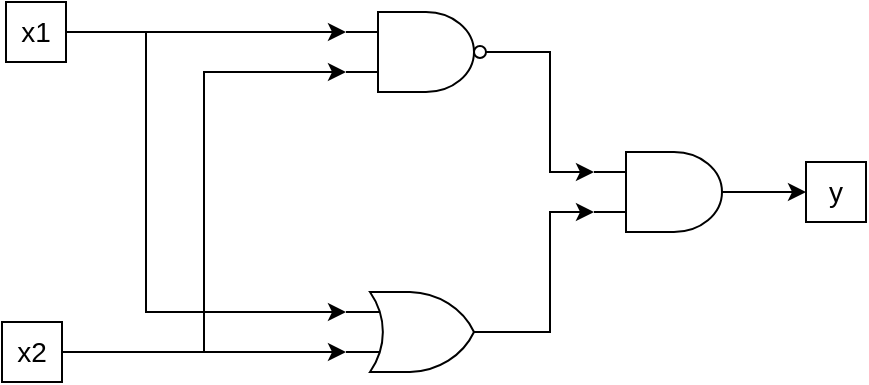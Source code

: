 <mxfile version="20.3.7" type="github">
  <diagram id="HH8r3CEraOF6iEEjJ4Em" name="第 1 页">
    <mxGraphModel dx="1152" dy="749" grid="1" gridSize="10" guides="1" tooltips="1" connect="1" arrows="1" fold="1" page="1" pageScale="1" pageWidth="827" pageHeight="1169" math="0" shadow="0">
      <root>
        <mxCell id="0" />
        <mxCell id="1" parent="0" />
        <mxCell id="O1sR3Q5Vgp4cIewbYRJh-6" style="edgeStyle=orthogonalEdgeStyle;rounded=0;orthogonalLoop=1;jettySize=auto;html=1;exitX=1;exitY=0.5;exitDx=0;exitDy=0;exitPerimeter=0;entryX=0;entryY=0.25;entryDx=0;entryDy=0;entryPerimeter=0;" edge="1" parent="1" source="O1sR3Q5Vgp4cIewbYRJh-2" target="O1sR3Q5Vgp4cIewbYRJh-4">
          <mxGeometry relative="1" as="geometry" />
        </mxCell>
        <mxCell id="O1sR3Q5Vgp4cIewbYRJh-2" value="" style="verticalLabelPosition=bottom;shadow=0;dashed=0;align=center;html=1;verticalAlign=top;shape=mxgraph.electrical.logic_gates.logic_gate;operation=and;negating=1;negSize=0.15;" vertex="1" parent="1">
          <mxGeometry x="440" y="220" width="80" height="40" as="geometry" />
        </mxCell>
        <mxCell id="O1sR3Q5Vgp4cIewbYRJh-9" style="edgeStyle=orthogonalEdgeStyle;rounded=0;orthogonalLoop=1;jettySize=auto;html=1;exitX=1;exitY=0.5;exitDx=0;exitDy=0;exitPerimeter=0;entryX=0;entryY=0.75;entryDx=0;entryDy=0;entryPerimeter=0;" edge="1" parent="1" source="O1sR3Q5Vgp4cIewbYRJh-3" target="O1sR3Q5Vgp4cIewbYRJh-4">
          <mxGeometry relative="1" as="geometry" />
        </mxCell>
        <mxCell id="O1sR3Q5Vgp4cIewbYRJh-3" value="" style="verticalLabelPosition=bottom;shadow=0;dashed=0;align=center;html=1;verticalAlign=top;shape=mxgraph.electrical.logic_gates.logic_gate;operation=or;" vertex="1" parent="1">
          <mxGeometry x="440" y="360" width="80" height="40" as="geometry" />
        </mxCell>
        <mxCell id="O1sR3Q5Vgp4cIewbYRJh-27" style="edgeStyle=orthogonalEdgeStyle;rounded=0;orthogonalLoop=1;jettySize=auto;html=1;exitX=1;exitY=0.5;exitDx=0;exitDy=0;exitPerimeter=0;entryX=0;entryY=0.5;entryDx=0;entryDy=0;fontSize=14;" edge="1" parent="1" source="O1sR3Q5Vgp4cIewbYRJh-4" target="O1sR3Q5Vgp4cIewbYRJh-26">
          <mxGeometry relative="1" as="geometry" />
        </mxCell>
        <mxCell id="O1sR3Q5Vgp4cIewbYRJh-4" value="" style="verticalLabelPosition=bottom;shadow=0;dashed=0;align=center;html=1;verticalAlign=top;shape=mxgraph.electrical.logic_gates.logic_gate;operation=and;" vertex="1" parent="1">
          <mxGeometry x="564" y="290" width="80" height="40" as="geometry" />
        </mxCell>
        <mxCell id="O1sR3Q5Vgp4cIewbYRJh-22" style="edgeStyle=orthogonalEdgeStyle;rounded=0;orthogonalLoop=1;jettySize=auto;html=1;exitX=1;exitY=0.5;exitDx=0;exitDy=0;entryX=0;entryY=0.25;entryDx=0;entryDy=0;entryPerimeter=0;fontSize=14;" edge="1" parent="1" source="O1sR3Q5Vgp4cIewbYRJh-10" target="O1sR3Q5Vgp4cIewbYRJh-2">
          <mxGeometry relative="1" as="geometry" />
        </mxCell>
        <mxCell id="O1sR3Q5Vgp4cIewbYRJh-23" style="edgeStyle=orthogonalEdgeStyle;rounded=0;orthogonalLoop=1;jettySize=auto;html=1;exitX=1;exitY=0.5;exitDx=0;exitDy=0;entryX=0;entryY=0.25;entryDx=0;entryDy=0;entryPerimeter=0;fontSize=14;" edge="1" parent="1" source="O1sR3Q5Vgp4cIewbYRJh-10" target="O1sR3Q5Vgp4cIewbYRJh-3">
          <mxGeometry relative="1" as="geometry">
            <Array as="points">
              <mxPoint x="340" y="230" />
              <mxPoint x="340" y="370" />
            </Array>
          </mxGeometry>
        </mxCell>
        <mxCell id="O1sR3Q5Vgp4cIewbYRJh-10" value="&lt;font style=&quot;font-size: 14px;&quot;&gt;x1&lt;/font&gt;" style="rounded=0;whiteSpace=wrap;html=1;" vertex="1" parent="1">
          <mxGeometry x="270" y="215" width="30" height="30" as="geometry" />
        </mxCell>
        <mxCell id="O1sR3Q5Vgp4cIewbYRJh-24" style="edgeStyle=orthogonalEdgeStyle;rounded=0;orthogonalLoop=1;jettySize=auto;html=1;exitX=1;exitY=0.5;exitDx=0;exitDy=0;entryX=0;entryY=0.75;entryDx=0;entryDy=0;entryPerimeter=0;fontSize=14;" edge="1" parent="1" source="O1sR3Q5Vgp4cIewbYRJh-11" target="O1sR3Q5Vgp4cIewbYRJh-3">
          <mxGeometry relative="1" as="geometry" />
        </mxCell>
        <mxCell id="O1sR3Q5Vgp4cIewbYRJh-25" style="edgeStyle=orthogonalEdgeStyle;rounded=0;orthogonalLoop=1;jettySize=auto;html=1;exitX=1;exitY=0.5;exitDx=0;exitDy=0;entryX=0;entryY=0.75;entryDx=0;entryDy=0;entryPerimeter=0;fontSize=14;" edge="1" parent="1" source="O1sR3Q5Vgp4cIewbYRJh-11" target="O1sR3Q5Vgp4cIewbYRJh-2">
          <mxGeometry relative="1" as="geometry" />
        </mxCell>
        <mxCell id="O1sR3Q5Vgp4cIewbYRJh-11" value="&lt;font style=&quot;font-size: 14px;&quot;&gt;x2&lt;/font&gt;" style="rounded=0;whiteSpace=wrap;html=1;" vertex="1" parent="1">
          <mxGeometry x="268" y="375" width="30" height="30" as="geometry" />
        </mxCell>
        <mxCell id="O1sR3Q5Vgp4cIewbYRJh-26" value="&lt;span style=&quot;font-size: 14px;&quot;&gt;y&lt;/span&gt;" style="rounded=0;whiteSpace=wrap;html=1;" vertex="1" parent="1">
          <mxGeometry x="670" y="295" width="30" height="30" as="geometry" />
        </mxCell>
      </root>
    </mxGraphModel>
  </diagram>
</mxfile>
